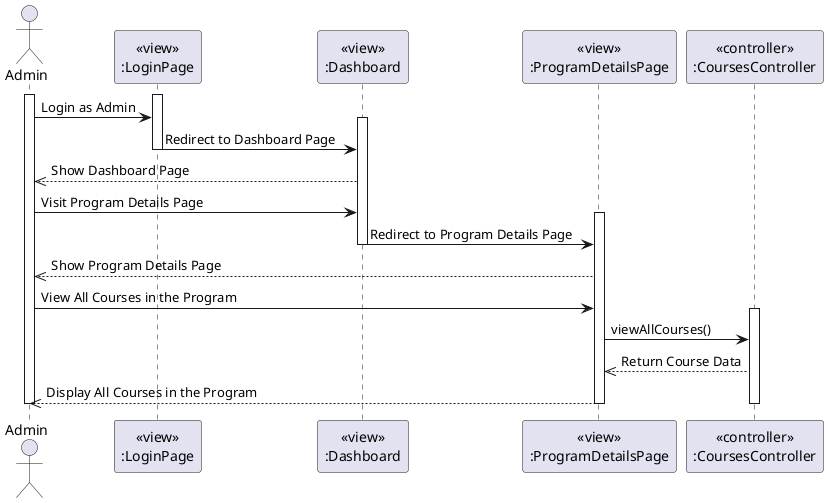 @startuml ManageCourse
actor Admin
participant LoginPageView [
  <<view>>
  :LoginPage
]

participant DashboardView [
  <<view>>
  :Dashboard
]

participant ProgramDetailsView [
  <<view>>
  :ProgramDetailsPage
]

participant CoursesController [
  <<controller>>
  :CoursesController
]

activate Admin
activate LoginPageView
Admin -> LoginPageView: Login as Admin
activate DashboardView
LoginPageView -> DashboardView: Redirect to Dashboard Page
deactivate LoginPageView

DashboardView -->> Admin: Show Dashboard Page

Admin -> DashboardView: Visit Program Details Page
activate ProgramDetailsView
DashboardView -> ProgramDetailsView: Redirect to Program Details Page
deactivate DashboardView

ProgramDetailsView -->> Admin: Show Program Details Page

Admin -> ProgramDetailsView: View All Courses in the Program

activate CoursesController
ProgramDetailsView -> CoursesController: viewAllCourses()
CoursesController -->> ProgramDetailsView: Return Course Data
ProgramDetailsView -->> Admin: Display All Courses in the Program
deactivate CoursesController

deactivate Admin
deactivate ProgramDetailsView
@enduml
